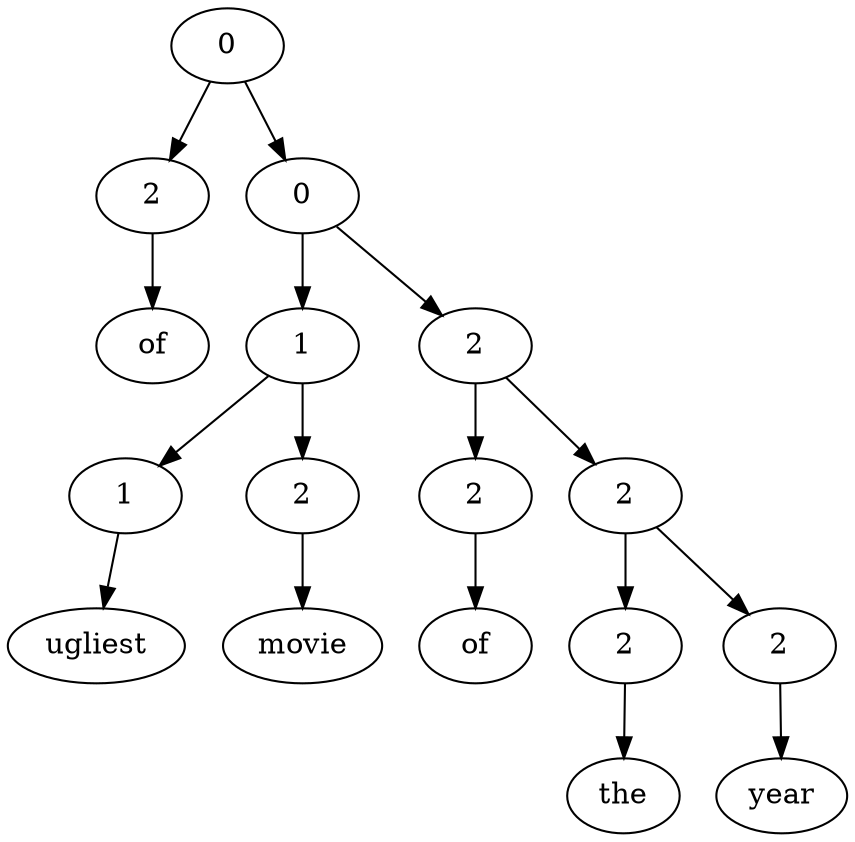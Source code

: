 digraph G{Node0 [label="0"]
Node0 -> Node1
Node0 -> Node3
Node1 [label="2"]
Node1 -> Node2
Node3 [label="0"]
Node3 -> Node4
Node3 -> Node9
Node2 [label="of"]
Node4 [label="1"]
Node4 -> Node5
Node4 -> Node7
Node9 [label="2"]
Node9 -> Node10
Node9 -> Node12
Node5 [label="1"]
Node5 -> Node6
Node7 [label="2"]
Node7 -> Node8
Node10 [label="2"]
Node10 -> Node11
Node12 [label="2"]
Node12 -> Node13
Node12 -> Node15
Node6 [label="ugliest"]
Node8 [label="movie"]
Node11 [label="of"]
Node13 [label="2"]
Node13 -> Node14
Node15 [label="2"]
Node15 -> Node16
Node14 [label="the"]
Node16 [label="year"]
}